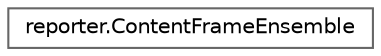 digraph "Graphical Class Hierarchy"
{
 // LATEX_PDF_SIZE
  bgcolor="transparent";
  edge [fontname=Helvetica,fontsize=10,labelfontname=Helvetica,labelfontsize=10];
  node [fontname=Helvetica,fontsize=10,shape=box,height=0.2,width=0.4];
  rankdir="LR";
  Node0 [id="Node000000",label="reporter.ContentFrameEnsemble",height=0.2,width=0.4,color="grey40", fillcolor="white", style="filled",URL="$classreporter_1_1_content_frame_ensemble.html",tooltip=" "];
}
